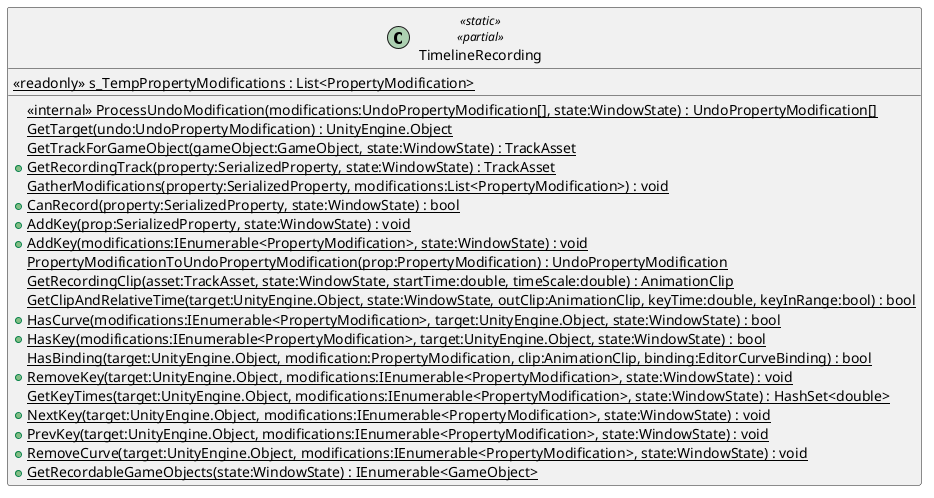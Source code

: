 @startuml
class TimelineRecording <<static>> <<partial>> {
    {static} <<readonly>> s_TempPropertyModifications : List<PropertyModification>
    <<internal>> {static} ProcessUndoModification(modifications:UndoPropertyModification[], state:WindowState) : UndoPropertyModification[]
    {static} GetTarget(undo:UndoPropertyModification) : UnityEngine.Object
    {static} GetTrackForGameObject(gameObject:GameObject, state:WindowState) : TrackAsset
    + {static} GetRecordingTrack(property:SerializedProperty, state:WindowState) : TrackAsset
    {static} GatherModifications(property:SerializedProperty, modifications:List<PropertyModification>) : void
    + {static} CanRecord(property:SerializedProperty, state:WindowState) : bool
    + {static} AddKey(prop:SerializedProperty, state:WindowState) : void
    + {static} AddKey(modifications:IEnumerable<PropertyModification>, state:WindowState) : void
    {static} PropertyModificationToUndoPropertyModification(prop:PropertyModification) : UndoPropertyModification
    {static} GetRecordingClip(asset:TrackAsset, state:WindowState, startTime:double, timeScale:double) : AnimationClip
    {static} GetClipAndRelativeTime(target:UnityEngine.Object, state:WindowState, outClip:AnimationClip, keyTime:double, keyInRange:bool) : bool
    + {static} HasCurve(modifications:IEnumerable<PropertyModification>, target:UnityEngine.Object, state:WindowState) : bool
    + {static} HasKey(modifications:IEnumerable<PropertyModification>, target:UnityEngine.Object, state:WindowState) : bool
    {static} HasBinding(target:UnityEngine.Object, modification:PropertyModification, clip:AnimationClip, binding:EditorCurveBinding) : bool
    + {static} RemoveKey(target:UnityEngine.Object, modifications:IEnumerable<PropertyModification>, state:WindowState) : void
    {static} GetKeyTimes(target:UnityEngine.Object, modifications:IEnumerable<PropertyModification>, state:WindowState) : HashSet<double>
    + {static} NextKey(target:UnityEngine.Object, modifications:IEnumerable<PropertyModification>, state:WindowState) : void
    + {static} PrevKey(target:UnityEngine.Object, modifications:IEnumerable<PropertyModification>, state:WindowState) : void
    + {static} RemoveCurve(target:UnityEngine.Object, modifications:IEnumerable<PropertyModification>, state:WindowState) : void
    + {static} GetRecordableGameObjects(state:WindowState) : IEnumerable<GameObject>
}
@enduml
